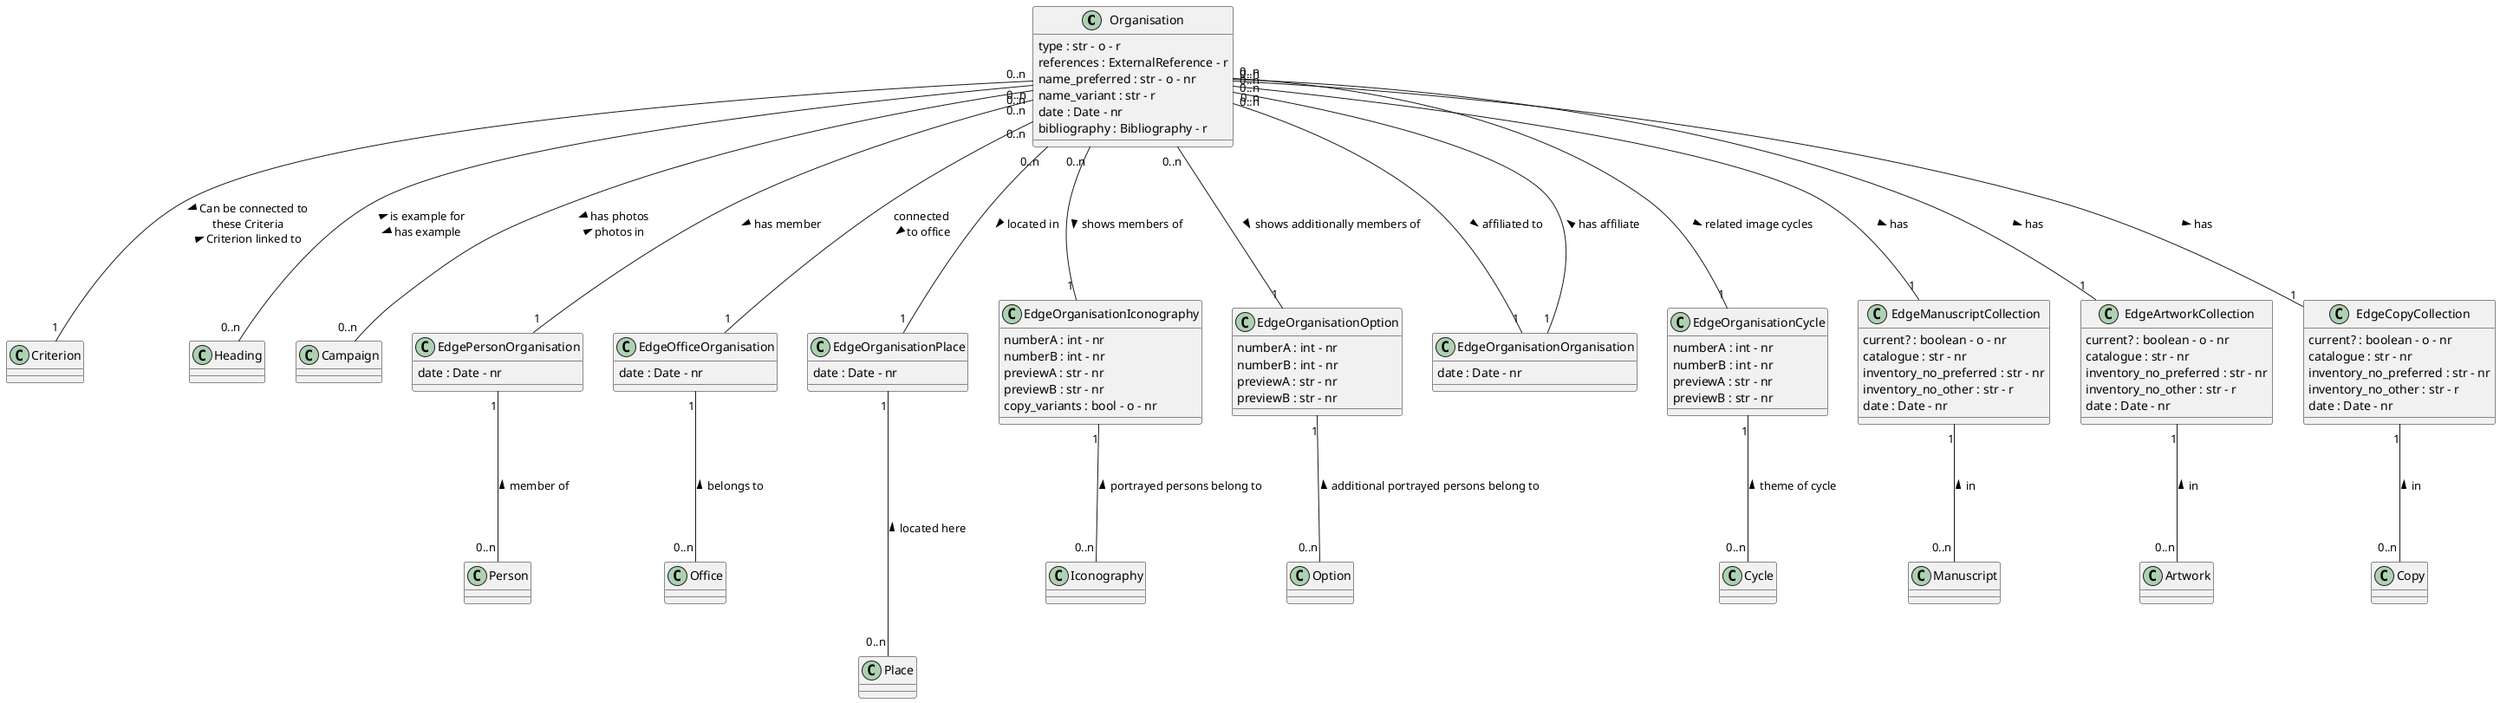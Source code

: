 @startuml 
class Organisation
Organisation : type : str - o - r
Organisation : references : ExternalReference - r
Organisation : name_preferred : str - o - nr
Organisation : name_variant : str - r
Organisation : date : Date - nr
Organisation : bibliography : Bibliography - r


class Person 

class Office

class Place 

class Iconography

class Option 
    
class Criterion


class Cycle

class Artwork 

class Manuscript

class Copy

class Heading

class Campaign

class EdgeOrganisationOrganisation
EdgeOrganisationOrganisation : date : Date - nr


class EdgePersonOrganisation
EdgePersonOrganisation : date : Date - nr

class EdgeOfficeOrganisation
EdgeOfficeOrganisation : date : Date - nr


class EdgeOrganisationPlace
EdgeOrganisationPlace : date : Date - nr

class EdgeOrganisationIconography
EdgeOrganisationIconography : numberA : int - nr
EdgeOrganisationIconography : numberB : int - nr
EdgeOrganisationIconography : previewA : str - nr
EdgeOrganisationIconography : previewB : str - nr
EdgeOrganisationIconography : copy_variants : bool - o - nr

class EdgeOrganisationOption
EdgeOrganisationOption : numberA : int - nr
EdgeOrganisationOption : numberB : int - nr
EdgeOrganisationOption : previewA : str - nr
EdgeOrganisationOption : previewB : str - nr

class EdgeOrganisationCycle
EdgeOrganisationCycle : numberA : int - nr
EdgeOrganisationCycle : numberB : int - nr
EdgeOrganisationCycle : previewA : str - nr
EdgeOrganisationCycle : previewB : str - nr


class EdgeManuscriptCollection
EdgeManuscriptCollection : current? : boolean - o - nr
EdgeManuscriptCollection : catalogue : str - nr
EdgeManuscriptCollection : inventory_no_preferred : str - nr
EdgeManuscriptCollection : inventory_no_other : str - r
EdgeManuscriptCollection : date : Date - nr

class EdgeArtworkCollection
EdgeArtworkCollection : current? : boolean - o - nr
EdgeArtworkCollection : catalogue : str - nr
EdgeArtworkCollection : inventory_no_preferred : str - nr
EdgeArtworkCollection : inventory_no_other : str - r
EdgeArtworkCollection : date : Date - nr

class EdgeCopyCollection
EdgeCopyCollection : current? : boolean - o - nr
EdgeCopyCollection : catalogue : str - nr
EdgeCopyCollection : inventory_no_preferred : str - nr
EdgeCopyCollection : inventory_no_other : str - r
EdgeCopyCollection : date : Date - nr

Organisation "0..n" --- "1" EdgeOrganisationOrganisation : affiliated to >
EdgeOrganisationOrganisation "1" --- "0..n" Organisation : has affiliate >


Organisation "0..n" --- "1" EdgePersonOrganisation : has member >
EdgePersonOrganisation "1" --- "0..n" Person : member of <

Organisation "0..n" --- "1" EdgeOfficeOrganisation : connected \n to office >
EdgeOfficeOrganisation "1" --- "0..n" Office : belongs to <


Organisation "0..n" --- "1" EdgeOrganisationPlace : located in >
EdgeOrganisationPlace "1" ---- "0..n" Place : located here <

Organisation "0..n" --- "1" EdgeOrganisationIconography : shows members of >
EdgeOrganisationIconography "1" --- "0..n" Iconography : portrayed persons belong to <

Organisation "0..n" --- "1" EdgeOrganisationOption : shows additionally members of >
EdgeOrganisationOption "1" --- "0..n" Option : additional portrayed persons belong to <

Organisation "0..n" --- "1" Criterion : > Can be connected to \n these Criteria \n Criterion linked to <

Organisation "0..n" --- "1" EdgeOrganisationCycle : related image cycles >
EdgeOrganisationCycle "1" --- "0..n" Cycle : theme of cycle <


Organisation "0..n" --- "1" EdgeArtworkCollection : has >
EdgeArtworkCollection "1" --- "0..n" Artwork : in <

Organisation "0..n" --- "1" EdgeManuscriptCollection : has >
EdgeManuscriptCollection "1" --- "0..n" Manuscript : in <

Organisation "0..n" --- "1" EdgeCopyCollection : has >
EdgeCopyCollection "1" --- "0..n" Copy : in <

Organisation "0..n" --- "0..n" Heading : < is example for \n has example >

Organisation "0..n" --- "0..n" Campaign : > has photos \n photos in <

@enduml 
